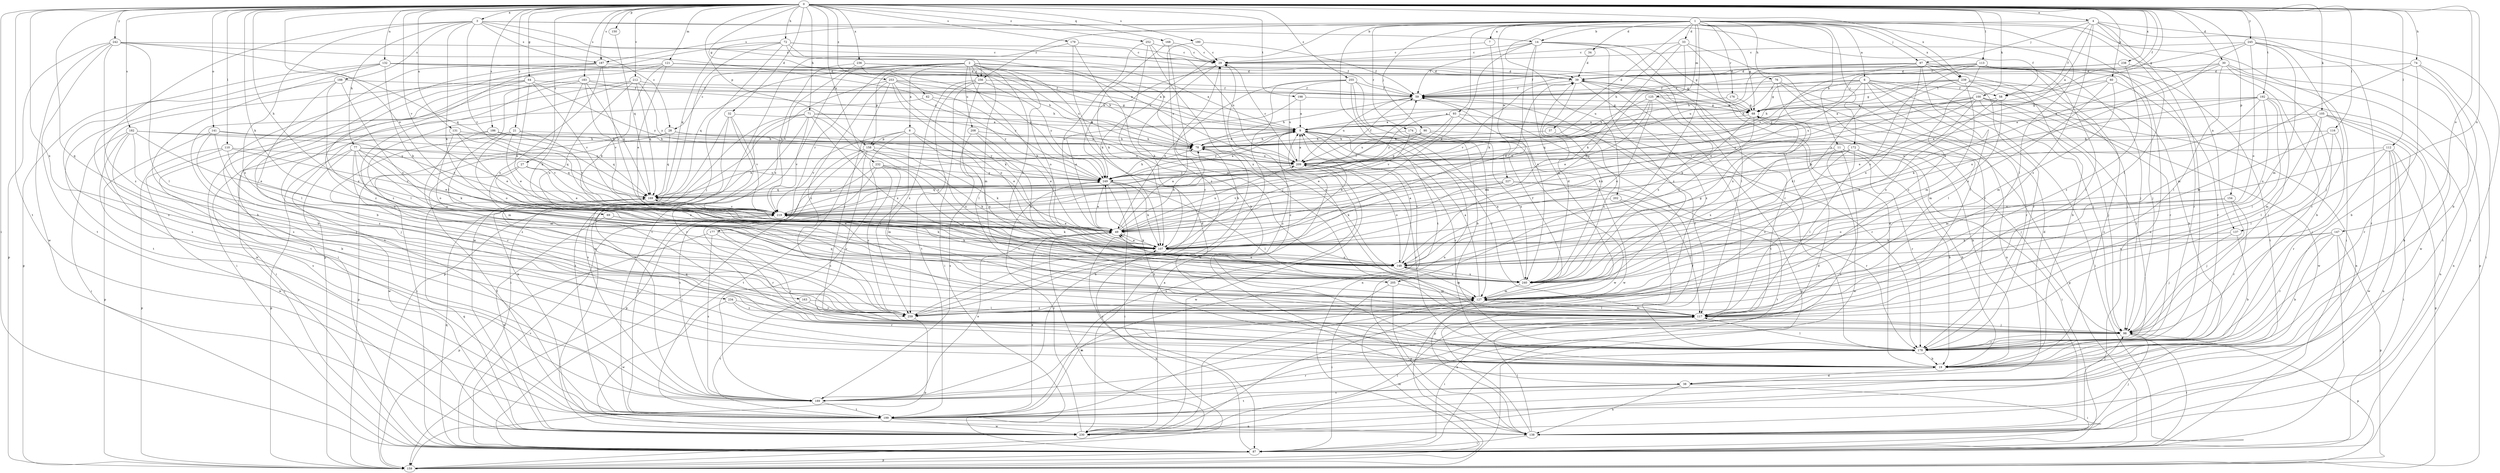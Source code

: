 strict digraph  {
0;
1;
2;
3;
4;
6;
7;
8;
9;
11;
14;
19;
21;
27;
28;
29;
30;
32;
33;
34;
37;
38;
39;
49;
58;
59;
60;
62;
64;
68;
69;
71;
72;
74;
76;
77;
78;
87;
90;
93;
97;
98;
100;
105;
107;
110;
112;
113;
116;
117;
121;
125;
127;
131;
132;
137;
138;
141;
147;
148;
150;
154;
158;
159;
163;
168;
169;
172;
174;
176;
177;
178;
179;
180;
182;
183;
186;
187;
188;
189;
192;
198;
199;
202;
205;
208;
209;
212;
219;
227;
230;
232;
234;
236;
238;
239;
240;
242;
245;
249;
252;
253;
255;
256;
259;
0 -> 3  [label=a];
0 -> 4  [label=a];
0 -> 21  [label=c];
0 -> 27  [label=c];
0 -> 30  [label=d];
0 -> 32  [label=d];
0 -> 49  [label=e];
0 -> 58  [label=f];
0 -> 60  [label=g];
0 -> 62  [label=g];
0 -> 64  [label=g];
0 -> 68  [label=g];
0 -> 69  [label=h];
0 -> 71  [label=h];
0 -> 72  [label=h];
0 -> 74  [label=h];
0 -> 87  [label=i];
0 -> 100  [label=k];
0 -> 105  [label=k];
0 -> 107  [label=k];
0 -> 110  [label=l];
0 -> 112  [label=l];
0 -> 113  [label=l];
0 -> 116  [label=l];
0 -> 121  [label=m];
0 -> 131  [label=n];
0 -> 132  [label=n];
0 -> 137  [label=n];
0 -> 141  [label=o];
0 -> 147  [label=o];
0 -> 150  [label=p];
0 -> 154  [label=p];
0 -> 158  [label=p];
0 -> 163  [label=q];
0 -> 168  [label=q];
0 -> 179  [label=s];
0 -> 180  [label=s];
0 -> 182  [label=s];
0 -> 183  [label=s];
0 -> 186  [label=s];
0 -> 187  [label=s];
0 -> 192  [label=t];
0 -> 198  [label=t];
0 -> 199  [label=t];
0 -> 212  [label=v];
0 -> 219  [label=v];
0 -> 232  [label=x];
0 -> 234  [label=x];
0 -> 236  [label=x];
0 -> 238  [label=x];
0 -> 239  [label=x];
0 -> 242  [label=y];
0 -> 245  [label=y];
0 -> 252  [label=z];
0 -> 253  [label=z];
0 -> 255  [label=z];
1 -> 6  [label=a];
1 -> 7  [label=a];
1 -> 11  [label=b];
1 -> 33  [label=d];
1 -> 34  [label=d];
1 -> 37  [label=d];
1 -> 68  [label=g];
1 -> 76  [label=h];
1 -> 87  [label=i];
1 -> 90  [label=j];
1 -> 93  [label=j];
1 -> 97  [label=j];
1 -> 117  [label=l];
1 -> 125  [label=m];
1 -> 137  [label=n];
1 -> 138  [label=n];
1 -> 172  [label=r];
1 -> 174  [label=r];
1 -> 176  [label=r];
1 -> 187  [label=s];
1 -> 199  [label=t];
1 -> 202  [label=u];
1 -> 205  [label=u];
1 -> 227  [label=w];
1 -> 239  [label=x];
1 -> 249  [label=y];
1 -> 256  [label=z];
2 -> 8  [label=a];
2 -> 9  [label=a];
2 -> 28  [label=c];
2 -> 38  [label=d];
2 -> 107  [label=k];
2 -> 127  [label=m];
2 -> 148  [label=o];
2 -> 158  [label=p];
2 -> 169  [label=q];
2 -> 177  [label=r];
2 -> 205  [label=u];
2 -> 208  [label=u];
2 -> 209  [label=u];
2 -> 230  [label=w];
2 -> 256  [label=z];
3 -> 14  [label=b];
3 -> 28  [label=c];
3 -> 58  [label=f];
3 -> 77  [label=h];
3 -> 107  [label=k];
3 -> 187  [label=s];
3 -> 188  [label=s];
3 -> 189  [label=s];
3 -> 219  [label=v];
3 -> 256  [label=z];
3 -> 259  [label=z];
4 -> 9  [label=a];
4 -> 14  [label=b];
4 -> 58  [label=f];
4 -> 87  [label=i];
4 -> 97  [label=j];
4 -> 117  [label=l];
4 -> 178  [label=r];
4 -> 199  [label=t];
4 -> 259  [label=z];
6 -> 38  [label=d];
6 -> 58  [label=f];
6 -> 59  [label=f];
6 -> 68  [label=g];
6 -> 87  [label=i];
6 -> 98  [label=j];
6 -> 178  [label=r];
6 -> 209  [label=u];
6 -> 219  [label=v];
6 -> 240  [label=x];
7 -> 29  [label=c];
7 -> 107  [label=k];
8 -> 49  [label=e];
8 -> 158  [label=p];
8 -> 189  [label=s];
8 -> 219  [label=v];
8 -> 240  [label=x];
8 -> 259  [label=z];
9 -> 78  [label=h];
9 -> 117  [label=l];
9 -> 138  [label=n];
9 -> 178  [label=r];
9 -> 249  [label=y];
9 -> 259  [label=z];
11 -> 19  [label=b];
11 -> 178  [label=r];
11 -> 189  [label=s];
11 -> 209  [label=u];
11 -> 230  [label=w];
11 -> 240  [label=x];
14 -> 29  [label=c];
14 -> 49  [label=e];
14 -> 59  [label=f];
14 -> 68  [label=g];
14 -> 117  [label=l];
14 -> 127  [label=m];
14 -> 178  [label=r];
14 -> 240  [label=x];
14 -> 259  [label=z];
19 -> 29  [label=c];
19 -> 38  [label=d];
19 -> 39  [label=d];
21 -> 49  [label=e];
21 -> 78  [label=h];
21 -> 148  [label=o];
21 -> 178  [label=r];
21 -> 219  [label=v];
27 -> 49  [label=e];
27 -> 148  [label=o];
27 -> 199  [label=t];
27 -> 249  [label=y];
28 -> 78  [label=h];
28 -> 87  [label=i];
28 -> 159  [label=p];
28 -> 169  [label=q];
28 -> 249  [label=y];
29 -> 39  [label=d];
29 -> 68  [label=g];
29 -> 107  [label=k];
29 -> 249  [label=y];
30 -> 39  [label=d];
30 -> 107  [label=k];
30 -> 117  [label=l];
30 -> 148  [label=o];
30 -> 159  [label=p];
30 -> 178  [label=r];
30 -> 230  [label=w];
32 -> 9  [label=a];
32 -> 138  [label=n];
32 -> 178  [label=r];
32 -> 189  [label=s];
32 -> 219  [label=v];
33 -> 29  [label=c];
33 -> 78  [label=h];
33 -> 107  [label=k];
33 -> 117  [label=l];
33 -> 148  [label=o];
33 -> 178  [label=r];
34 -> 39  [label=d];
37 -> 78  [label=h];
37 -> 240  [label=x];
38 -> 87  [label=i];
38 -> 98  [label=j];
38 -> 138  [label=n];
38 -> 189  [label=s];
38 -> 199  [label=t];
39 -> 59  [label=f];
39 -> 117  [label=l];
39 -> 199  [label=t];
39 -> 219  [label=v];
39 -> 240  [label=x];
39 -> 259  [label=z];
49 -> 9  [label=a];
49 -> 39  [label=d];
49 -> 78  [label=h];
49 -> 107  [label=k];
49 -> 209  [label=u];
58 -> 9  [label=a];
58 -> 127  [label=m];
58 -> 240  [label=x];
59 -> 68  [label=g];
59 -> 78  [label=h];
59 -> 209  [label=u];
60 -> 59  [label=f];
60 -> 107  [label=k];
60 -> 127  [label=m];
60 -> 178  [label=r];
60 -> 240  [label=x];
62 -> 68  [label=g];
62 -> 87  [label=i];
62 -> 249  [label=y];
64 -> 19  [label=b];
64 -> 49  [label=e];
64 -> 59  [label=f];
64 -> 219  [label=v];
64 -> 230  [label=w];
64 -> 249  [label=y];
64 -> 259  [label=z];
68 -> 9  [label=a];
68 -> 19  [label=b];
68 -> 107  [label=k];
68 -> 148  [label=o];
69 -> 49  [label=e];
69 -> 107  [label=k];
69 -> 230  [label=w];
71 -> 9  [label=a];
71 -> 87  [label=i];
71 -> 148  [label=o];
71 -> 189  [label=s];
71 -> 199  [label=t];
71 -> 209  [label=u];
71 -> 219  [label=v];
71 -> 240  [label=x];
72 -> 29  [label=c];
72 -> 39  [label=d];
72 -> 59  [label=f];
72 -> 78  [label=h];
72 -> 98  [label=j];
72 -> 159  [label=p];
72 -> 169  [label=q];
72 -> 230  [label=w];
74 -> 19  [label=b];
74 -> 39  [label=d];
74 -> 87  [label=i];
74 -> 127  [label=m];
74 -> 199  [label=t];
76 -> 59  [label=f];
76 -> 78  [label=h];
76 -> 117  [label=l];
76 -> 138  [label=n];
76 -> 240  [label=x];
77 -> 49  [label=e];
77 -> 107  [label=k];
77 -> 127  [label=m];
77 -> 148  [label=o];
77 -> 159  [label=p];
77 -> 169  [label=q];
77 -> 209  [label=u];
77 -> 230  [label=w];
77 -> 259  [label=z];
78 -> 9  [label=a];
78 -> 209  [label=u];
87 -> 39  [label=d];
87 -> 68  [label=g];
87 -> 159  [label=p];
87 -> 169  [label=q];
87 -> 219  [label=v];
87 -> 249  [label=y];
90 -> 78  [label=h];
90 -> 98  [label=j];
90 -> 209  [label=u];
90 -> 219  [label=v];
90 -> 230  [label=w];
93 -> 9  [label=a];
93 -> 159  [label=p];
93 -> 169  [label=q];
93 -> 178  [label=r];
93 -> 219  [label=v];
93 -> 249  [label=y];
97 -> 19  [label=b];
97 -> 39  [label=d];
97 -> 59  [label=f];
97 -> 78  [label=h];
97 -> 98  [label=j];
97 -> 117  [label=l];
97 -> 178  [label=r];
97 -> 189  [label=s];
97 -> 219  [label=v];
97 -> 240  [label=x];
98 -> 87  [label=i];
98 -> 159  [label=p];
98 -> 178  [label=r];
100 -> 68  [label=g];
100 -> 98  [label=j];
100 -> 107  [label=k];
100 -> 138  [label=n];
100 -> 178  [label=r];
100 -> 209  [label=u];
100 -> 219  [label=v];
100 -> 230  [label=w];
100 -> 240  [label=x];
105 -> 9  [label=a];
105 -> 19  [label=b];
105 -> 117  [label=l];
105 -> 127  [label=m];
105 -> 138  [label=n];
105 -> 178  [label=r];
105 -> 249  [label=y];
107 -> 9  [label=a];
107 -> 49  [label=e];
107 -> 78  [label=h];
107 -> 148  [label=o];
110 -> 148  [label=o];
110 -> 159  [label=p];
110 -> 209  [label=u];
110 -> 219  [label=v];
110 -> 230  [label=w];
112 -> 87  [label=i];
112 -> 127  [label=m];
112 -> 138  [label=n];
112 -> 159  [label=p];
112 -> 178  [label=r];
112 -> 209  [label=u];
112 -> 230  [label=w];
113 -> 39  [label=d];
113 -> 98  [label=j];
113 -> 117  [label=l];
113 -> 148  [label=o];
113 -> 178  [label=r];
113 -> 199  [label=t];
113 -> 209  [label=u];
113 -> 249  [label=y];
113 -> 259  [label=z];
116 -> 78  [label=h];
116 -> 98  [label=j];
116 -> 107  [label=k];
116 -> 117  [label=l];
117 -> 29  [label=c];
117 -> 87  [label=i];
117 -> 98  [label=j];
117 -> 127  [label=m];
121 -> 39  [label=d];
121 -> 49  [label=e];
121 -> 78  [label=h];
121 -> 107  [label=k];
121 -> 117  [label=l];
121 -> 189  [label=s];
121 -> 209  [label=u];
125 -> 49  [label=e];
125 -> 68  [label=g];
125 -> 78  [label=h];
125 -> 148  [label=o];
125 -> 169  [label=q];
125 -> 240  [label=x];
127 -> 9  [label=a];
127 -> 59  [label=f];
127 -> 117  [label=l];
127 -> 138  [label=n];
127 -> 169  [label=q];
127 -> 259  [label=z];
131 -> 49  [label=e];
131 -> 78  [label=h];
131 -> 148  [label=o];
131 -> 219  [label=v];
132 -> 9  [label=a];
132 -> 19  [label=b];
132 -> 39  [label=d];
132 -> 78  [label=h];
132 -> 107  [label=k];
132 -> 159  [label=p];
132 -> 189  [label=s];
137 -> 19  [label=b];
137 -> 98  [label=j];
137 -> 107  [label=k];
138 -> 59  [label=f];
138 -> 87  [label=i];
138 -> 98  [label=j];
138 -> 117  [label=l];
141 -> 78  [label=h];
141 -> 98  [label=j];
141 -> 159  [label=p];
141 -> 169  [label=q];
141 -> 259  [label=z];
147 -> 19  [label=b];
147 -> 87  [label=i];
147 -> 107  [label=k];
147 -> 148  [label=o];
147 -> 159  [label=p];
147 -> 178  [label=r];
148 -> 9  [label=a];
148 -> 127  [label=m];
148 -> 240  [label=x];
150 -> 169  [label=q];
154 -> 98  [label=j];
154 -> 148  [label=o];
154 -> 178  [label=r];
154 -> 219  [label=v];
158 -> 87  [label=i];
158 -> 107  [label=k];
158 -> 148  [label=o];
158 -> 159  [label=p];
158 -> 178  [label=r];
158 -> 199  [label=t];
158 -> 209  [label=u];
159 -> 49  [label=e];
159 -> 107  [label=k];
159 -> 127  [label=m];
163 -> 117  [label=l];
163 -> 199  [label=t];
163 -> 259  [label=z];
168 -> 29  [label=c];
168 -> 98  [label=j];
168 -> 107  [label=k];
169 -> 78  [label=h];
169 -> 219  [label=v];
169 -> 249  [label=y];
172 -> 19  [label=b];
172 -> 49  [label=e];
172 -> 87  [label=i];
172 -> 117  [label=l];
172 -> 148  [label=o];
172 -> 209  [label=u];
172 -> 259  [label=z];
174 -> 49  [label=e];
174 -> 78  [label=h];
174 -> 230  [label=w];
174 -> 240  [label=x];
176 -> 9  [label=a];
176 -> 68  [label=g];
177 -> 107  [label=k];
177 -> 159  [label=p];
177 -> 178  [label=r];
177 -> 189  [label=s];
178 -> 19  [label=b];
178 -> 59  [label=f];
178 -> 117  [label=l];
178 -> 169  [label=q];
179 -> 29  [label=c];
179 -> 107  [label=k];
179 -> 127  [label=m];
179 -> 199  [label=t];
180 -> 29  [label=c];
180 -> 59  [label=f];
180 -> 259  [label=z];
182 -> 19  [label=b];
182 -> 49  [label=e];
182 -> 78  [label=h];
182 -> 87  [label=i];
182 -> 98  [label=j];
182 -> 189  [label=s];
182 -> 219  [label=v];
183 -> 59  [label=f];
183 -> 78  [label=h];
183 -> 107  [label=k];
183 -> 169  [label=q];
183 -> 199  [label=t];
183 -> 219  [label=v];
183 -> 259  [label=z];
186 -> 78  [label=h];
186 -> 87  [label=i];
186 -> 127  [label=m];
186 -> 169  [label=q];
187 -> 19  [label=b];
187 -> 39  [label=d];
187 -> 87  [label=i];
187 -> 199  [label=t];
187 -> 219  [label=v];
187 -> 240  [label=x];
188 -> 59  [label=f];
188 -> 117  [label=l];
188 -> 148  [label=o];
188 -> 199  [label=t];
188 -> 240  [label=x];
189 -> 49  [label=e];
189 -> 78  [label=h];
189 -> 127  [label=m];
189 -> 178  [label=r];
189 -> 199  [label=t];
192 -> 9  [label=a];
192 -> 49  [label=e];
192 -> 68  [label=g];
192 -> 98  [label=j];
192 -> 107  [label=k];
192 -> 117  [label=l];
192 -> 138  [label=n];
192 -> 148  [label=o];
198 -> 9  [label=a];
198 -> 49  [label=e];
198 -> 68  [label=g];
199 -> 49  [label=e];
199 -> 138  [label=n];
199 -> 209  [label=u];
199 -> 230  [label=w];
202 -> 117  [label=l];
202 -> 159  [label=p];
202 -> 219  [label=v];
205 -> 87  [label=i];
205 -> 127  [label=m];
205 -> 138  [label=n];
208 -> 49  [label=e];
208 -> 78  [label=h];
208 -> 189  [label=s];
208 -> 240  [label=x];
209 -> 9  [label=a];
209 -> 29  [label=c];
209 -> 59  [label=f];
209 -> 148  [label=o];
209 -> 178  [label=r];
209 -> 230  [label=w];
209 -> 249  [label=y];
212 -> 59  [label=f];
212 -> 87  [label=i];
212 -> 117  [label=l];
212 -> 148  [label=o];
212 -> 169  [label=q];
212 -> 249  [label=y];
219 -> 49  [label=e];
219 -> 59  [label=f];
219 -> 107  [label=k];
219 -> 178  [label=r];
227 -> 107  [label=k];
227 -> 169  [label=q];
227 -> 178  [label=r];
227 -> 199  [label=t];
227 -> 219  [label=v];
230 -> 9  [label=a];
230 -> 117  [label=l];
230 -> 169  [label=q];
230 -> 249  [label=y];
232 -> 107  [label=k];
232 -> 127  [label=m];
232 -> 189  [label=s];
232 -> 199  [label=t];
232 -> 240  [label=x];
232 -> 249  [label=y];
232 -> 259  [label=z];
234 -> 117  [label=l];
234 -> 178  [label=r];
234 -> 230  [label=w];
234 -> 259  [label=z];
236 -> 9  [label=a];
236 -> 39  [label=d];
236 -> 219  [label=v];
236 -> 240  [label=x];
236 -> 249  [label=y];
238 -> 19  [label=b];
238 -> 39  [label=d];
238 -> 59  [label=f];
238 -> 259  [label=z];
239 -> 19  [label=b];
239 -> 49  [label=e];
239 -> 59  [label=f];
239 -> 68  [label=g];
239 -> 78  [label=h];
239 -> 98  [label=j];
239 -> 127  [label=m];
239 -> 178  [label=r];
240 -> 9  [label=a];
240 -> 39  [label=d];
240 -> 49  [label=e];
240 -> 68  [label=g];
240 -> 127  [label=m];
240 -> 148  [label=o];
240 -> 219  [label=v];
242 -> 29  [label=c];
242 -> 117  [label=l];
242 -> 159  [label=p];
242 -> 169  [label=q];
242 -> 199  [label=t];
242 -> 209  [label=u];
242 -> 230  [label=w];
242 -> 259  [label=z];
245 -> 19  [label=b];
245 -> 29  [label=c];
245 -> 49  [label=e];
245 -> 59  [label=f];
245 -> 98  [label=j];
245 -> 127  [label=m];
245 -> 148  [label=o];
249 -> 9  [label=a];
249 -> 19  [label=b];
249 -> 49  [label=e];
249 -> 78  [label=h];
249 -> 87  [label=i];
249 -> 107  [label=k];
249 -> 117  [label=l];
249 -> 169  [label=q];
252 -> 19  [label=b];
252 -> 29  [label=c];
252 -> 49  [label=e];
252 -> 209  [label=u];
252 -> 240  [label=x];
253 -> 9  [label=a];
253 -> 59  [label=f];
253 -> 98  [label=j];
253 -> 107  [label=k];
253 -> 148  [label=o];
253 -> 159  [label=p];
253 -> 249  [label=y];
253 -> 259  [label=z];
255 -> 19  [label=b];
255 -> 49  [label=e];
255 -> 59  [label=f];
255 -> 127  [label=m];
255 -> 138  [label=n];
255 -> 209  [label=u];
255 -> 230  [label=w];
256 -> 59  [label=f];
256 -> 87  [label=i];
256 -> 117  [label=l];
256 -> 199  [label=t];
256 -> 249  [label=y];
256 -> 259  [label=z];
259 -> 29  [label=c];
259 -> 159  [label=p];
}
